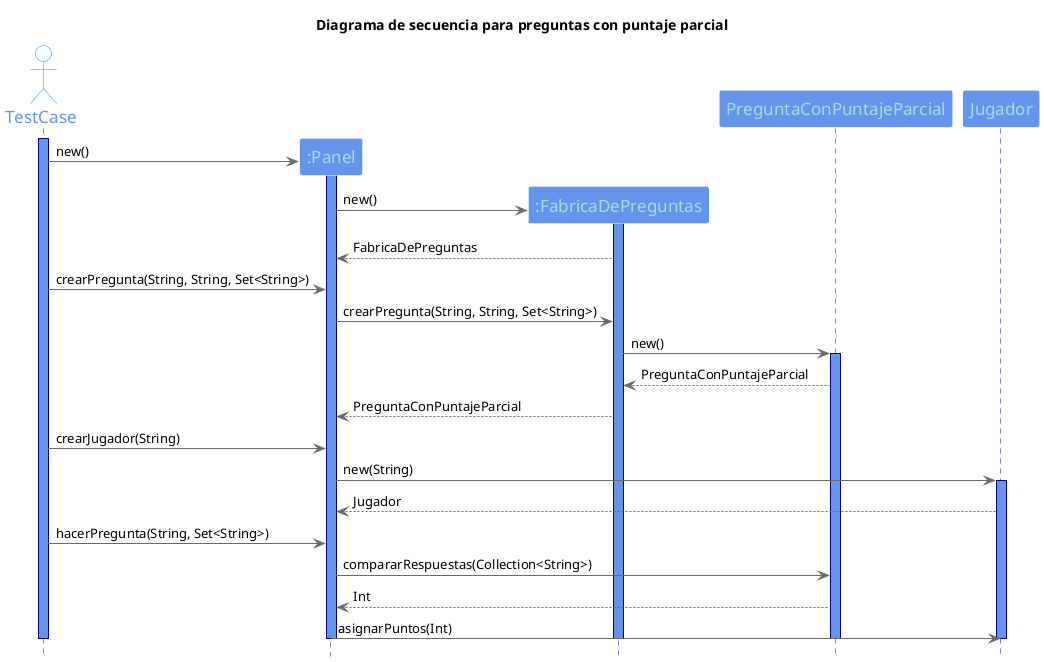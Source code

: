 @startuml

title Diagrama de secuencia para preguntas con puntaje parcial

hide footbox
skinparam backgroundColor white

skinparam sequence {
ArrowColor DimGray
ActorBorderColor DodgerBlue
LifeLineBorderColor Navy
LifeLineBackgroundColor CornflowerBlue
ParticipantBorderColor LighSlateGray
ParticipantBackgroundColor CornflowerBlue
ParticipantFontName Impact
ParticipantFontSize 17
ParticipantFontColor #A9DCDF
ActorBackgroundColor mintCream
ActorFontColor CornflowerBlue
ActorFontSize 17
ActorFontName Aapex
}

actor TestCase
activate TestCase

participant ":Panel" as Panel
create Panel
TestCase -> Panel : new()
activate Panel

participant ":FabricaDePreguntas" as FabricaDePreguntas
create FabricaDePreguntas
Panel -> FabricaDePreguntas :  new()
activate FabricaDePreguntas
FabricaDePreguntas --> Panel : FabricaDePreguntas

TestCase -> Panel : crearPregunta(String, String, Set<String>)

Panel -> FabricaDePreguntas : crearPregunta(String, String, Set<String>)

FabricaDePreguntas -> PreguntaConPuntajeParcial: new()
activate PreguntaConPuntajeParcial
PreguntaConPuntajeParcial --> FabricaDePreguntas: PreguntaConPuntajeParcial
FabricaDePreguntas --> Panel: PreguntaConPuntajeParcial

TestCase -> Panel: crearJugador(String)
Panel -> Jugador: new(String)
activate Jugador
Jugador --> Panel: Jugador

TestCase -> Panel: hacerPregunta(String, Set<String>)
Panel -> PreguntaConPuntajeParcial: compararRespuestas(Collection<String>)
PreguntaConPuntajeParcial --> Panel: Int
Panel -> Jugador: asignarPuntos(Int)


deactivate PreguntaConPuntajeParcial
deactivate Jugador
deactivate FabricaDePreguntas
deactivate Panel
deactivate TestCase

@enduml